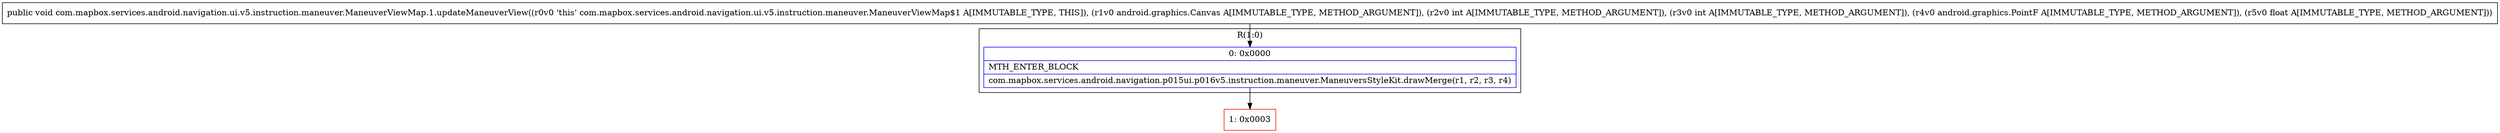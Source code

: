 digraph "CFG forcom.mapbox.services.android.navigation.ui.v5.instruction.maneuver.ManeuverViewMap.1.updateManeuverView(Landroid\/graphics\/Canvas;IILandroid\/graphics\/PointF;F)V" {
subgraph cluster_Region_1107117140 {
label = "R(1:0)";
node [shape=record,color=blue];
Node_0 [shape=record,label="{0\:\ 0x0000|MTH_ENTER_BLOCK\l|com.mapbox.services.android.navigation.p015ui.p016v5.instruction.maneuver.ManeuversStyleKit.drawMerge(r1, r2, r3, r4)\l}"];
}
Node_1 [shape=record,color=red,label="{1\:\ 0x0003}"];
MethodNode[shape=record,label="{public void com.mapbox.services.android.navigation.ui.v5.instruction.maneuver.ManeuverViewMap.1.updateManeuverView((r0v0 'this' com.mapbox.services.android.navigation.ui.v5.instruction.maneuver.ManeuverViewMap$1 A[IMMUTABLE_TYPE, THIS]), (r1v0 android.graphics.Canvas A[IMMUTABLE_TYPE, METHOD_ARGUMENT]), (r2v0 int A[IMMUTABLE_TYPE, METHOD_ARGUMENT]), (r3v0 int A[IMMUTABLE_TYPE, METHOD_ARGUMENT]), (r4v0 android.graphics.PointF A[IMMUTABLE_TYPE, METHOD_ARGUMENT]), (r5v0 float A[IMMUTABLE_TYPE, METHOD_ARGUMENT])) }"];
MethodNode -> Node_0;
Node_0 -> Node_1;
}

